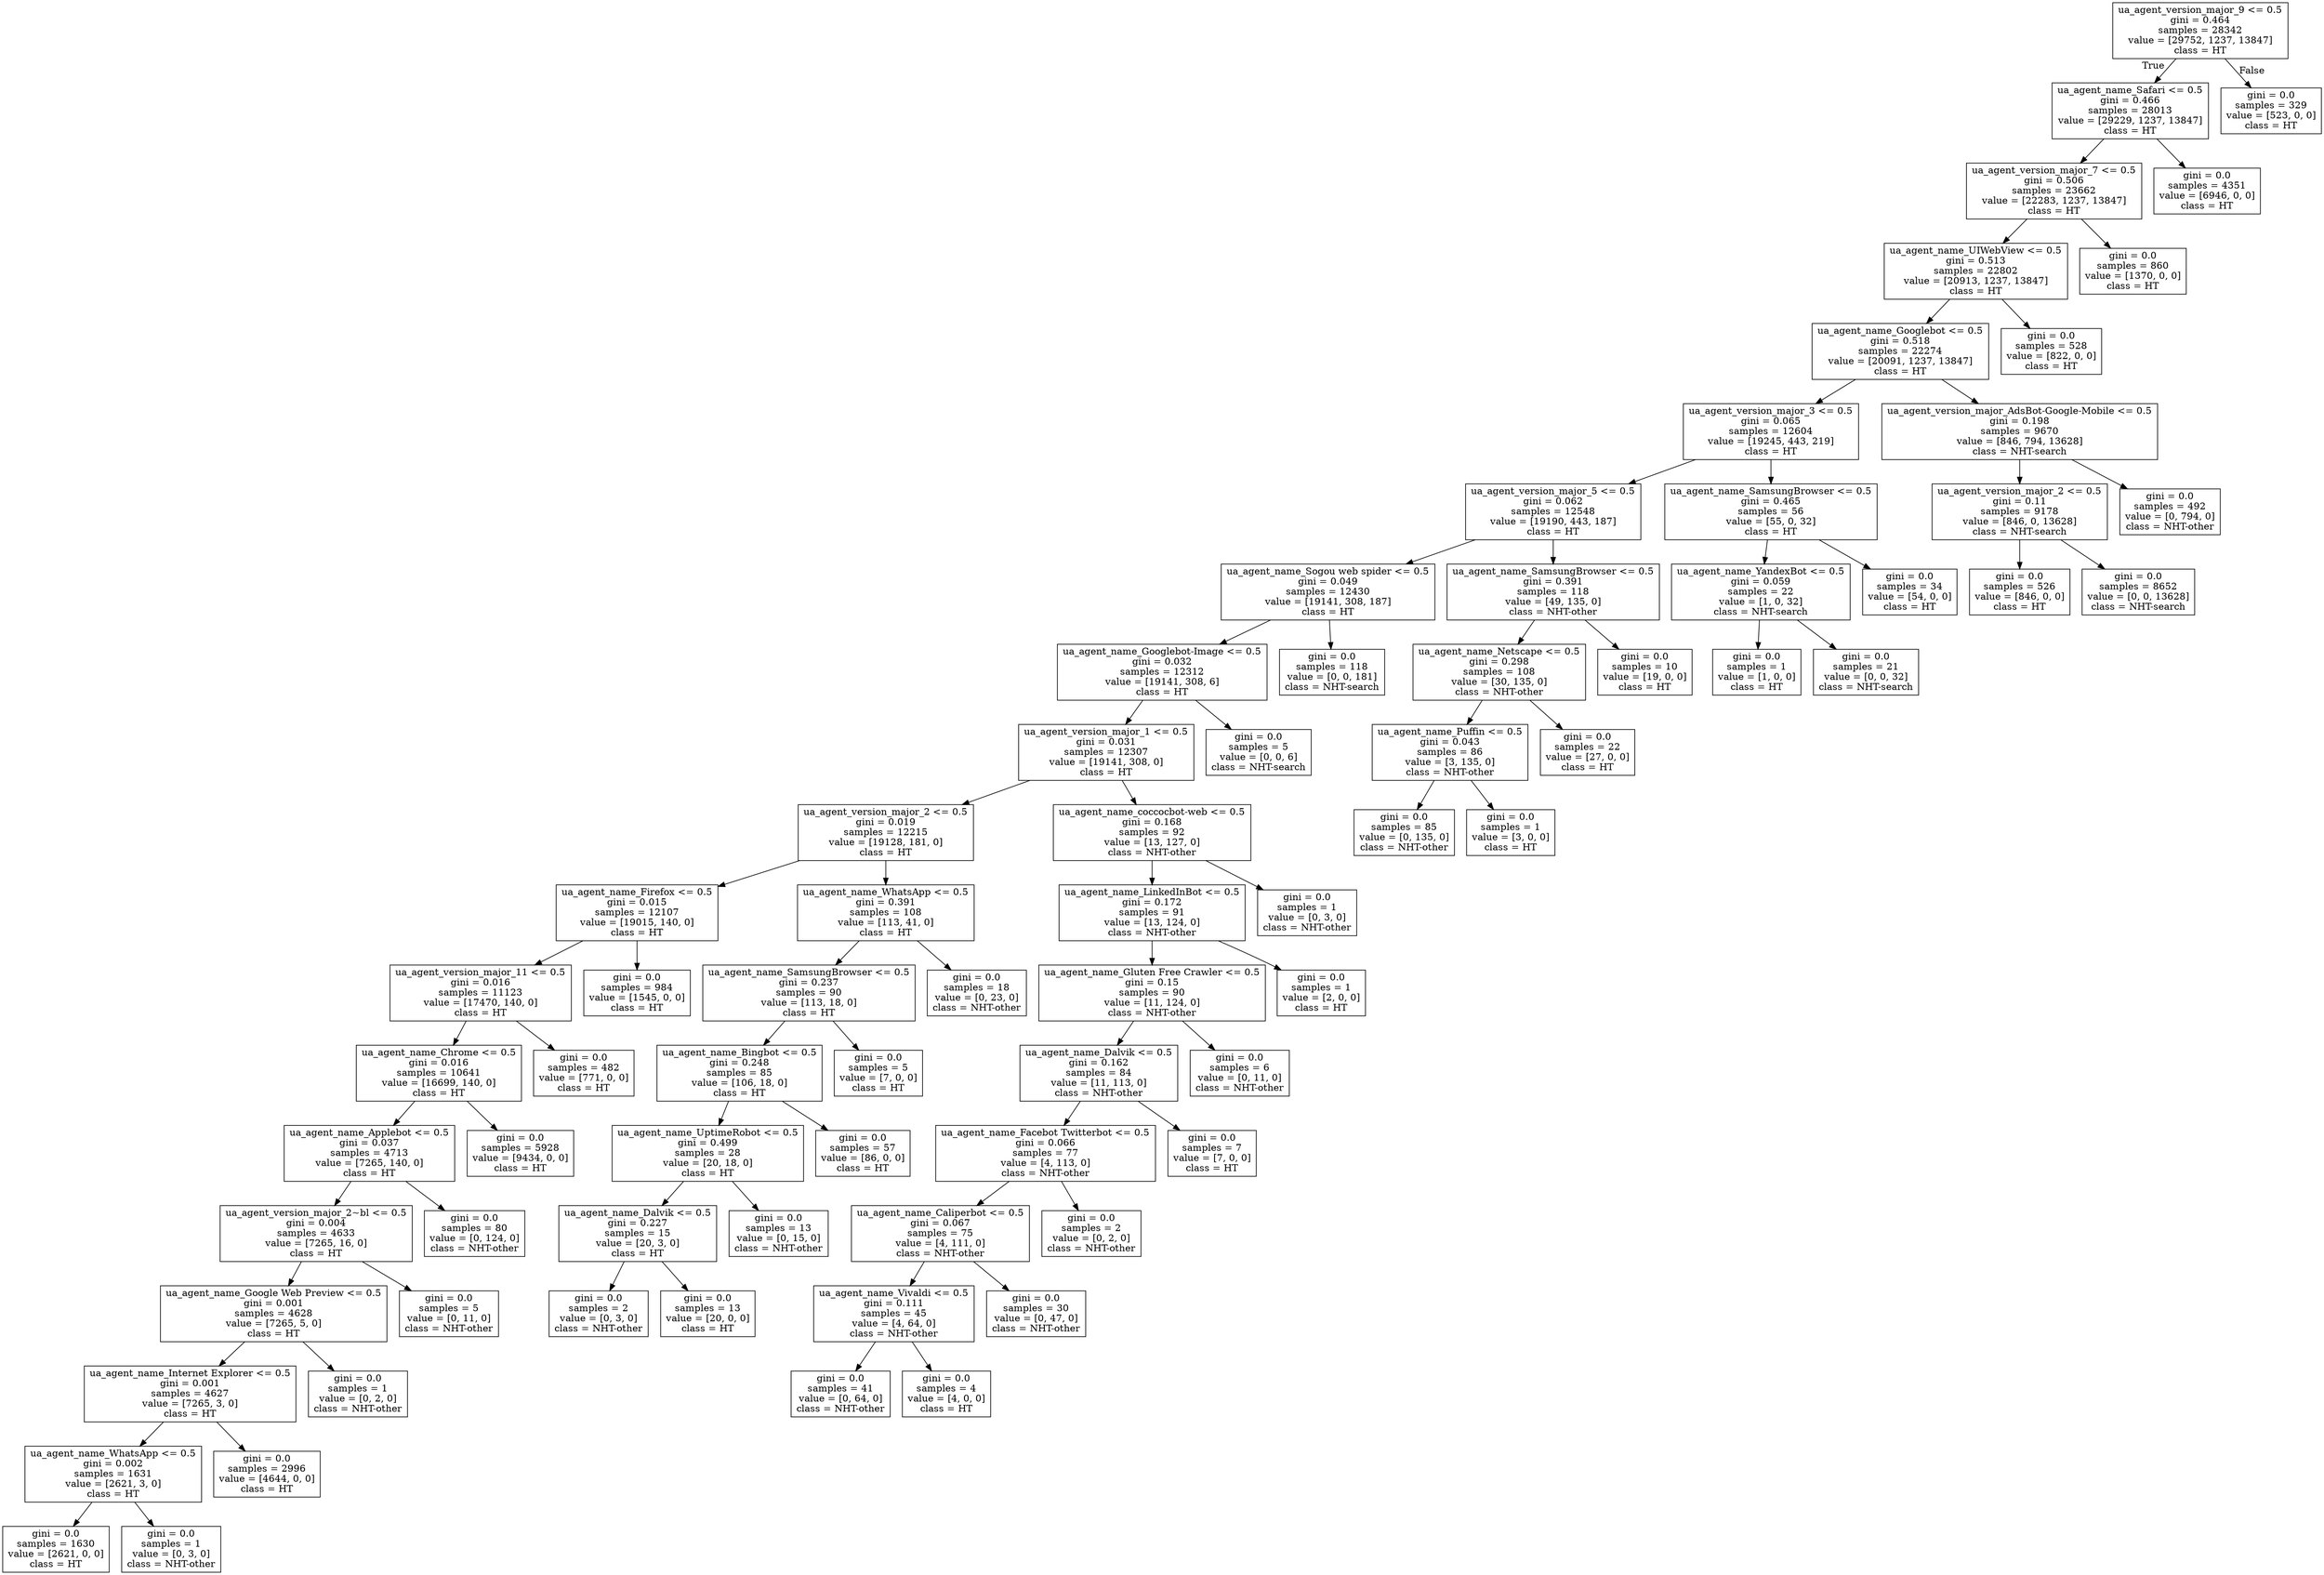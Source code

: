 digraph Tree {
node [shape=box] ;
0 [label="ua_agent_version_major_9 <= 0.5\ngini = 0.464\nsamples = 28342\nvalue = [29752, 1237, 13847]\nclass = HT"] ;
1 [label="ua_agent_name_Safari <= 0.5\ngini = 0.466\nsamples = 28013\nvalue = [29229, 1237, 13847]\nclass = HT"] ;
0 -> 1 [labeldistance=2.5, labelangle=45, headlabel="True"] ;
2 [label="ua_agent_version_major_7 <= 0.5\ngini = 0.506\nsamples = 23662\nvalue = [22283, 1237, 13847]\nclass = HT"] ;
1 -> 2 ;
3 [label="ua_agent_name_UIWebView <= 0.5\ngini = 0.513\nsamples = 22802\nvalue = [20913, 1237, 13847]\nclass = HT"] ;
2 -> 3 ;
4 [label="ua_agent_name_Googlebot <= 0.5\ngini = 0.518\nsamples = 22274\nvalue = [20091, 1237, 13847]\nclass = HT"] ;
3 -> 4 ;
5 [label="ua_agent_version_major_3 <= 0.5\ngini = 0.065\nsamples = 12604\nvalue = [19245, 443, 219]\nclass = HT"] ;
4 -> 5 ;
6 [label="ua_agent_version_major_5 <= 0.5\ngini = 0.062\nsamples = 12548\nvalue = [19190, 443, 187]\nclass = HT"] ;
5 -> 6 ;
7 [label="ua_agent_name_Sogou web spider <= 0.5\ngini = 0.049\nsamples = 12430\nvalue = [19141, 308, 187]\nclass = HT"] ;
6 -> 7 ;
8 [label="ua_agent_name_Googlebot-Image <= 0.5\ngini = 0.032\nsamples = 12312\nvalue = [19141, 308, 6]\nclass = HT"] ;
7 -> 8 ;
9 [label="ua_agent_version_major_1 <= 0.5\ngini = 0.031\nsamples = 12307\nvalue = [19141, 308, 0]\nclass = HT"] ;
8 -> 9 ;
10 [label="ua_agent_version_major_2 <= 0.5\ngini = 0.019\nsamples = 12215\nvalue = [19128, 181, 0]\nclass = HT"] ;
9 -> 10 ;
11 [label="ua_agent_name_Firefox <= 0.5\ngini = 0.015\nsamples = 12107\nvalue = [19015, 140, 0]\nclass = HT"] ;
10 -> 11 ;
12 [label="ua_agent_version_major_11 <= 0.5\ngini = 0.016\nsamples = 11123\nvalue = [17470, 140, 0]\nclass = HT"] ;
11 -> 12 ;
13 [label="ua_agent_name_Chrome <= 0.5\ngini = 0.016\nsamples = 10641\nvalue = [16699, 140, 0]\nclass = HT"] ;
12 -> 13 ;
14 [label="ua_agent_name_Applebot <= 0.5\ngini = 0.037\nsamples = 4713\nvalue = [7265, 140, 0]\nclass = HT"] ;
13 -> 14 ;
15 [label="ua_agent_version_major_2~bl <= 0.5\ngini = 0.004\nsamples = 4633\nvalue = [7265, 16, 0]\nclass = HT"] ;
14 -> 15 ;
16 [label="ua_agent_name_Google Web Preview <= 0.5\ngini = 0.001\nsamples = 4628\nvalue = [7265, 5, 0]\nclass = HT"] ;
15 -> 16 ;
17 [label="ua_agent_name_Internet Explorer <= 0.5\ngini = 0.001\nsamples = 4627\nvalue = [7265, 3, 0]\nclass = HT"] ;
16 -> 17 ;
18 [label="ua_agent_name_WhatsApp <= 0.5\ngini = 0.002\nsamples = 1631\nvalue = [2621, 3, 0]\nclass = HT"] ;
17 -> 18 ;
19 [label="gini = 0.0\nsamples = 1630\nvalue = [2621, 0, 0]\nclass = HT"] ;
18 -> 19 ;
20 [label="gini = 0.0\nsamples = 1\nvalue = [0, 3, 0]\nclass = NHT-other"] ;
18 -> 20 ;
21 [label="gini = 0.0\nsamples = 2996\nvalue = [4644, 0, 0]\nclass = HT"] ;
17 -> 21 ;
22 [label="gini = 0.0\nsamples = 1\nvalue = [0, 2, 0]\nclass = NHT-other"] ;
16 -> 22 ;
23 [label="gini = 0.0\nsamples = 5\nvalue = [0, 11, 0]\nclass = NHT-other"] ;
15 -> 23 ;
24 [label="gini = 0.0\nsamples = 80\nvalue = [0, 124, 0]\nclass = NHT-other"] ;
14 -> 24 ;
25 [label="gini = 0.0\nsamples = 5928\nvalue = [9434, 0, 0]\nclass = HT"] ;
13 -> 25 ;
26 [label="gini = 0.0\nsamples = 482\nvalue = [771, 0, 0]\nclass = HT"] ;
12 -> 26 ;
27 [label="gini = 0.0\nsamples = 984\nvalue = [1545, 0, 0]\nclass = HT"] ;
11 -> 27 ;
28 [label="ua_agent_name_WhatsApp <= 0.5\ngini = 0.391\nsamples = 108\nvalue = [113, 41, 0]\nclass = HT"] ;
10 -> 28 ;
29 [label="ua_agent_name_SamsungBrowser <= 0.5\ngini = 0.237\nsamples = 90\nvalue = [113, 18, 0]\nclass = HT"] ;
28 -> 29 ;
30 [label="ua_agent_name_Bingbot <= 0.5\ngini = 0.248\nsamples = 85\nvalue = [106, 18, 0]\nclass = HT"] ;
29 -> 30 ;
31 [label="ua_agent_name_UptimeRobot <= 0.5\ngini = 0.499\nsamples = 28\nvalue = [20, 18, 0]\nclass = HT"] ;
30 -> 31 ;
32 [label="ua_agent_name_Dalvik <= 0.5\ngini = 0.227\nsamples = 15\nvalue = [20, 3, 0]\nclass = HT"] ;
31 -> 32 ;
33 [label="gini = 0.0\nsamples = 2\nvalue = [0, 3, 0]\nclass = NHT-other"] ;
32 -> 33 ;
34 [label="gini = 0.0\nsamples = 13\nvalue = [20, 0, 0]\nclass = HT"] ;
32 -> 34 ;
35 [label="gini = 0.0\nsamples = 13\nvalue = [0, 15, 0]\nclass = NHT-other"] ;
31 -> 35 ;
36 [label="gini = 0.0\nsamples = 57\nvalue = [86, 0, 0]\nclass = HT"] ;
30 -> 36 ;
37 [label="gini = 0.0\nsamples = 5\nvalue = [7, 0, 0]\nclass = HT"] ;
29 -> 37 ;
38 [label="gini = 0.0\nsamples = 18\nvalue = [0, 23, 0]\nclass = NHT-other"] ;
28 -> 38 ;
39 [label="ua_agent_name_coccocbot-web <= 0.5\ngini = 0.168\nsamples = 92\nvalue = [13, 127, 0]\nclass = NHT-other"] ;
9 -> 39 ;
40 [label="ua_agent_name_LinkedInBot <= 0.5\ngini = 0.172\nsamples = 91\nvalue = [13, 124, 0]\nclass = NHT-other"] ;
39 -> 40 ;
41 [label="ua_agent_name_Gluten Free Crawler <= 0.5\ngini = 0.15\nsamples = 90\nvalue = [11, 124, 0]\nclass = NHT-other"] ;
40 -> 41 ;
42 [label="ua_agent_name_Dalvik <= 0.5\ngini = 0.162\nsamples = 84\nvalue = [11, 113, 0]\nclass = NHT-other"] ;
41 -> 42 ;
43 [label="ua_agent_name_Facebot Twitterbot <= 0.5\ngini = 0.066\nsamples = 77\nvalue = [4, 113, 0]\nclass = NHT-other"] ;
42 -> 43 ;
44 [label="ua_agent_name_Caliperbot <= 0.5\ngini = 0.067\nsamples = 75\nvalue = [4, 111, 0]\nclass = NHT-other"] ;
43 -> 44 ;
45 [label="ua_agent_name_Vivaldi <= 0.5\ngini = 0.111\nsamples = 45\nvalue = [4, 64, 0]\nclass = NHT-other"] ;
44 -> 45 ;
46 [label="gini = 0.0\nsamples = 41\nvalue = [0, 64, 0]\nclass = NHT-other"] ;
45 -> 46 ;
47 [label="gini = 0.0\nsamples = 4\nvalue = [4, 0, 0]\nclass = HT"] ;
45 -> 47 ;
48 [label="gini = 0.0\nsamples = 30\nvalue = [0, 47, 0]\nclass = NHT-other"] ;
44 -> 48 ;
49 [label="gini = 0.0\nsamples = 2\nvalue = [0, 2, 0]\nclass = NHT-other"] ;
43 -> 49 ;
50 [label="gini = 0.0\nsamples = 7\nvalue = [7, 0, 0]\nclass = HT"] ;
42 -> 50 ;
51 [label="gini = 0.0\nsamples = 6\nvalue = [0, 11, 0]\nclass = NHT-other"] ;
41 -> 51 ;
52 [label="gini = 0.0\nsamples = 1\nvalue = [2, 0, 0]\nclass = HT"] ;
40 -> 52 ;
53 [label="gini = 0.0\nsamples = 1\nvalue = [0, 3, 0]\nclass = NHT-other"] ;
39 -> 53 ;
54 [label="gini = 0.0\nsamples = 5\nvalue = [0, 0, 6]\nclass = NHT-search"] ;
8 -> 54 ;
55 [label="gini = 0.0\nsamples = 118\nvalue = [0, 0, 181]\nclass = NHT-search"] ;
7 -> 55 ;
56 [label="ua_agent_name_SamsungBrowser <= 0.5\ngini = 0.391\nsamples = 118\nvalue = [49, 135, 0]\nclass = NHT-other"] ;
6 -> 56 ;
57 [label="ua_agent_name_Netscape <= 0.5\ngini = 0.298\nsamples = 108\nvalue = [30, 135, 0]\nclass = NHT-other"] ;
56 -> 57 ;
58 [label="ua_agent_name_Puffin <= 0.5\ngini = 0.043\nsamples = 86\nvalue = [3, 135, 0]\nclass = NHT-other"] ;
57 -> 58 ;
59 [label="gini = 0.0\nsamples = 85\nvalue = [0, 135, 0]\nclass = NHT-other"] ;
58 -> 59 ;
60 [label="gini = 0.0\nsamples = 1\nvalue = [3, 0, 0]\nclass = HT"] ;
58 -> 60 ;
61 [label="gini = 0.0\nsamples = 22\nvalue = [27, 0, 0]\nclass = HT"] ;
57 -> 61 ;
62 [label="gini = 0.0\nsamples = 10\nvalue = [19, 0, 0]\nclass = HT"] ;
56 -> 62 ;
63 [label="ua_agent_name_SamsungBrowser <= 0.5\ngini = 0.465\nsamples = 56\nvalue = [55, 0, 32]\nclass = HT"] ;
5 -> 63 ;
64 [label="ua_agent_name_YandexBot <= 0.5\ngini = 0.059\nsamples = 22\nvalue = [1, 0, 32]\nclass = NHT-search"] ;
63 -> 64 ;
65 [label="gini = 0.0\nsamples = 1\nvalue = [1, 0, 0]\nclass = HT"] ;
64 -> 65 ;
66 [label="gini = 0.0\nsamples = 21\nvalue = [0, 0, 32]\nclass = NHT-search"] ;
64 -> 66 ;
67 [label="gini = 0.0\nsamples = 34\nvalue = [54, 0, 0]\nclass = HT"] ;
63 -> 67 ;
68 [label="ua_agent_version_major_AdsBot-Google-Mobile <= 0.5\ngini = 0.198\nsamples = 9670\nvalue = [846, 794, 13628]\nclass = NHT-search"] ;
4 -> 68 ;
69 [label="ua_agent_version_major_2 <= 0.5\ngini = 0.11\nsamples = 9178\nvalue = [846, 0, 13628]\nclass = NHT-search"] ;
68 -> 69 ;
70 [label="gini = 0.0\nsamples = 526\nvalue = [846, 0, 0]\nclass = HT"] ;
69 -> 70 ;
71 [label="gini = 0.0\nsamples = 8652\nvalue = [0, 0, 13628]\nclass = NHT-search"] ;
69 -> 71 ;
72 [label="gini = 0.0\nsamples = 492\nvalue = [0, 794, 0]\nclass = NHT-other"] ;
68 -> 72 ;
73 [label="gini = 0.0\nsamples = 528\nvalue = [822, 0, 0]\nclass = HT"] ;
3 -> 73 ;
74 [label="gini = 0.0\nsamples = 860\nvalue = [1370, 0, 0]\nclass = HT"] ;
2 -> 74 ;
75 [label="gini = 0.0\nsamples = 4351\nvalue = [6946, 0, 0]\nclass = HT"] ;
1 -> 75 ;
76 [label="gini = 0.0\nsamples = 329\nvalue = [523, 0, 0]\nclass = HT"] ;
0 -> 76 [labeldistance=2.5, labelangle=-45, headlabel="False"] ;
}